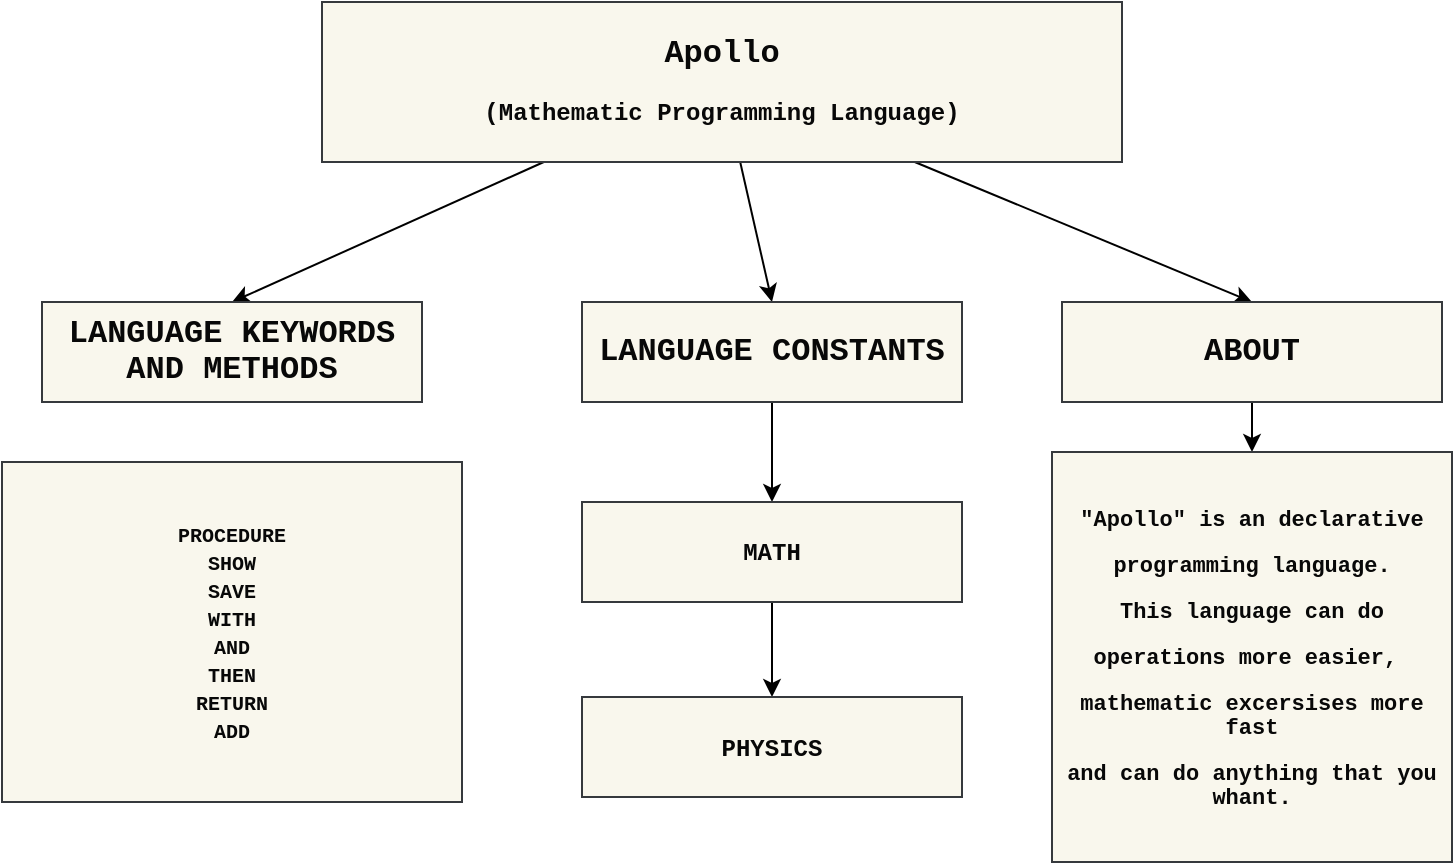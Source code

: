 <mxfile><diagram id="cMiNxB75zAx15SiVKhLV" name="Page-1"><mxGraphModel dx="396" dy="327" grid="1" gridSize="10" guides="1" tooltips="1" connect="1" arrows="1" fold="1" page="1" pageScale="1" pageWidth="850" pageHeight="1100" math="0" shadow="0"><root><mxCell id="0"/><mxCell id="1" parent="0"/><mxCell id="5" style="edgeStyle=none;html=1;entryX=0.5;entryY=0;entryDx=0;entryDy=0;fontFamily=Courier New;fontSize=12;fontColor=#080808;" parent="1" source="2" target="3" edge="1"><mxGeometry relative="1" as="geometry"/></mxCell><mxCell id="6" style="edgeStyle=none;html=1;entryX=0.5;entryY=0;entryDx=0;entryDy=0;fontFamily=Courier New;fontSize=12;fontColor=#080808;" parent="1" source="2" target="4" edge="1"><mxGeometry relative="1" as="geometry"/></mxCell><mxCell id="21" style="edgeStyle=none;html=1;entryX=0.5;entryY=0;entryDx=0;entryDy=0;fontFamily=Courier New;fontSize=10;fontColor=#080808;" parent="1" source="2" target="20" edge="1"><mxGeometry relative="1" as="geometry"/></mxCell><mxCell id="2" value="&lt;pre&gt;&lt;font size=&quot;1&quot; face=&quot;Courier New&quot; color=&quot;#080808&quot;&gt;&lt;b style=&quot;font-size: 16px;&quot;&gt;Apollo&lt;/b&gt;&lt;/font&gt;&lt;/pre&gt;&lt;pre&gt;&lt;font size=&quot;1&quot; face=&quot;Courier New&quot; color=&quot;#080808&quot;&gt;&lt;b style=&quot;font-size: 12px;&quot;&gt;(Mathematic Programming Language)&lt;/b&gt;&lt;/font&gt;&lt;/pre&gt;" style="whiteSpace=wrap;html=1;fillColor=#f9f7ed;strokeColor=#36393d;" parent="1" vertex="1"><mxGeometry x="240" y="20" width="400" height="80" as="geometry"/></mxCell><mxCell id="3" value="&lt;pre style=&quot;line-height: 40%;&quot;&gt;&lt;font face=&quot;Courier New&quot; color=&quot;#080808&quot;&gt;&lt;span style=&quot;font-size: 16px;&quot;&gt;&lt;b&gt;LANGUAGE KEYWORDS&lt;/b&gt;&lt;/span&gt;&lt;/font&gt;&lt;/pre&gt;&lt;pre style=&quot;line-height: 40%;&quot;&gt;&lt;font face=&quot;Courier New&quot; color=&quot;#080808&quot;&gt;&lt;span style=&quot;font-size: 16px;&quot;&gt;&lt;b&gt;AND METHODS&lt;/b&gt;&lt;/span&gt;&lt;/font&gt;&lt;/pre&gt;" style="whiteSpace=wrap;html=1;fillColor=#f9f7ed;strokeColor=#36393d;" parent="1" vertex="1"><mxGeometry x="100" y="170" width="190" height="50" as="geometry"/></mxCell><mxCell id="25" style="edgeStyle=none;html=1;entryX=0.5;entryY=0;entryDx=0;entryDy=0;fontFamily=Courier New;fontSize=12;fontColor=#080808;" parent="1" source="4" target="24" edge="1"><mxGeometry relative="1" as="geometry"/></mxCell><mxCell id="4" value="&lt;pre&gt;&lt;font face=&quot;Courier New&quot; color=&quot;#080808&quot;&gt;&lt;span style=&quot;font-size: 16px;&quot;&gt;&lt;b&gt;LANGUAGE CONSTANTS&lt;/b&gt;&lt;/span&gt;&lt;/font&gt;&lt;/pre&gt;" style="whiteSpace=wrap;html=1;fillColor=#f9f7ed;strokeColor=#36393d;" parent="1" vertex="1"><mxGeometry x="370" y="170" width="190" height="50" as="geometry"/></mxCell><mxCell id="16" value="&lt;pre style=&quot;line-height: 0%;&quot;&gt;&lt;font size=&quot;1&quot; face=&quot;Courier New&quot; color=&quot;#080808&quot;&gt;&lt;b&gt;PROCEDURE&lt;/b&gt;&lt;/font&gt;&lt;/pre&gt;&lt;pre style=&quot;line-height: 0%;&quot;&gt;&lt;font size=&quot;1&quot; face=&quot;Courier New&quot; color=&quot;#080808&quot;&gt;&lt;b&gt;SHOW&lt;/b&gt;&lt;/font&gt;&lt;/pre&gt;&lt;pre style=&quot;line-height: 0%;&quot;&gt;&lt;font size=&quot;1&quot; face=&quot;Courier New&quot; color=&quot;#080808&quot;&gt;&lt;b&gt;SAVE&lt;/b&gt;&lt;/font&gt;&lt;/pre&gt;&lt;pre style=&quot;line-height: 0%;&quot;&gt;&lt;font size=&quot;1&quot; face=&quot;Courier New&quot; color=&quot;#080808&quot;&gt;&lt;b&gt;WITH&lt;/b&gt;&lt;/font&gt;&lt;/pre&gt;&lt;pre style=&quot;line-height: 0%;&quot;&gt;&lt;font size=&quot;1&quot; face=&quot;Courier New&quot; color=&quot;#080808&quot;&gt;&lt;b&gt;AND&lt;/b&gt;&lt;/font&gt;&lt;/pre&gt;&lt;pre style=&quot;line-height: 0%;&quot;&gt;&lt;font size=&quot;1&quot; face=&quot;Courier New&quot; color=&quot;#080808&quot;&gt;&lt;b&gt;THEN&lt;/b&gt;&lt;/font&gt;&lt;/pre&gt;&lt;pre style=&quot;line-height: 0%;&quot;&gt;&lt;font size=&quot;1&quot; face=&quot;Courier New&quot; color=&quot;#080808&quot;&gt;&lt;b&gt;RETURN&lt;/b&gt;&lt;/font&gt;&lt;/pre&gt;&lt;pre style=&quot;line-height: 0%;&quot;&gt;&lt;pre style=&quot;line-height: 0px;&quot;&gt;&lt;font size=&quot;1&quot; face=&quot;Courier New&quot; color=&quot;#080808&quot;&gt;&lt;b&gt;ADD&lt;/b&gt;&lt;/font&gt;&lt;/pre&gt;&lt;/pre&gt;" style="whiteSpace=wrap;html=1;fillColor=#f9f7ed;strokeColor=#36393d;" parent="1" vertex="1"><mxGeometry x="80" y="250" width="230" height="170" as="geometry"/></mxCell><mxCell id="23" style="edgeStyle=none;html=1;entryX=0.5;entryY=0;entryDx=0;entryDy=0;fontFamily=Courier New;fontSize=12;fontColor=#080808;" parent="1" source="20" target="22" edge="1"><mxGeometry relative="1" as="geometry"/></mxCell><mxCell id="20" value="&lt;pre&gt;&lt;font face=&quot;Courier New&quot; color=&quot;#080808&quot;&gt;&lt;span style=&quot;font-size: 16px;&quot;&gt;&lt;b&gt;ABOUT&lt;/b&gt;&lt;/span&gt;&lt;/font&gt;&lt;/pre&gt;" style="whiteSpace=wrap;html=1;fillColor=#f9f7ed;strokeColor=#36393d;" parent="1" vertex="1"><mxGeometry x="610" y="170" width="190" height="50" as="geometry"/></mxCell><mxCell id="22" value="&lt;pre style=&quot;font-size: 11px; line-height: 100%;&quot;&gt;&lt;font style=&quot;font-size: 11px;&quot; face=&quot;Courier New&quot; color=&quot;#080808&quot;&gt;&lt;b style=&quot;&quot;&gt;&quot;Apollo&quot; is an declarative&lt;/b&gt;&lt;/font&gt;&lt;/pre&gt;&lt;pre style=&quot;font-size: 11px; line-height: 100%;&quot;&gt;&lt;font style=&quot;font-size: 11px;&quot; face=&quot;Courier New&quot; color=&quot;#080808&quot;&gt;&lt;b style=&quot;&quot;&gt;programming language.&lt;/b&gt;&lt;/font&gt;&lt;/pre&gt;&lt;pre style=&quot;font-size: 11px; line-height: 100%;&quot;&gt;&lt;font style=&quot;font-size: 11px;&quot; face=&quot;Courier New&quot; color=&quot;#080808&quot;&gt;&lt;b style=&quot;&quot;&gt;This language can do&lt;/b&gt;&lt;/font&gt;&lt;/pre&gt;&lt;pre style=&quot;font-size: 11px; line-height: 100%;&quot;&gt;&lt;font style=&quot;font-size: 11px;&quot;&gt;&lt;font style=&quot;font-size: 11px;&quot; face=&quot;Courier New&quot; color=&quot;#080808&quot;&gt;&lt;b style=&quot;&quot;&gt;operations &lt;/b&gt;&lt;/font&gt;&lt;b style=&quot;color: rgb(8, 8, 8); font-family: &amp;quot;Courier New&amp;quot;; background-color: initial; white-space: normal;&quot;&gt;more easier,&amp;nbsp;&lt;/b&gt;&lt;/font&gt;&lt;/pre&gt;&lt;pre style=&quot;font-size: 11px; line-height: 100%;&quot;&gt;&lt;font style=&quot;font-size: 11px;&quot;&gt;&lt;font style=&quot;font-size: 11px;&quot; face=&quot;Courier New&quot; color=&quot;#080808&quot;&gt;&lt;b style=&quot;&quot;&gt;mathematic excersises &lt;/b&gt;&lt;/font&gt;&lt;b style=&quot;color: rgb(8, 8, 8); font-family: &amp;quot;Courier New&amp;quot;; background-color: initial; white-space: normal;&quot;&gt;more fast&lt;/b&gt;&lt;/font&gt;&lt;/pre&gt;&lt;pre style=&quot;font-size: 11px; line-height: 100%;&quot;&gt;&lt;b style=&quot;color: rgb(8, 8, 8); font-family: &amp;quot;Courier New&amp;quot;; background-color: initial; white-space: normal;&quot;&gt;&lt;font style=&quot;font-size: 11px;&quot;&gt;and can do anything that you whant.&lt;/font&gt;&lt;/b&gt;&lt;/pre&gt;" style="whiteSpace=wrap;html=1;fillColor=#f9f7ed;strokeColor=#36393d;" parent="1" vertex="1"><mxGeometry x="605" y="245" width="200" height="205" as="geometry"/></mxCell><mxCell id="27" style="edgeStyle=none;html=1;entryX=0.5;entryY=0;entryDx=0;entryDy=0;fontFamily=Courier New;fontSize=12;fontColor=#080808;" parent="1" source="24" target="26" edge="1"><mxGeometry relative="1" as="geometry"/></mxCell><mxCell id="24" value="&lt;pre&gt;&lt;font size=&quot;1&quot; face=&quot;Courier New&quot; color=&quot;#080808&quot;&gt;&lt;b style=&quot;font-size: 12px;&quot;&gt;MATH&lt;/b&gt;&lt;/font&gt;&lt;/pre&gt;" style="whiteSpace=wrap;html=1;fillColor=#f9f7ed;strokeColor=#36393d;" parent="1" vertex="1"><mxGeometry x="370" y="270" width="190" height="50" as="geometry"/></mxCell><mxCell id="26" value="&lt;pre&gt;&lt;font face=&quot;Courier New&quot; color=&quot;#080808&quot;&gt;&lt;b&gt;PHYSICS&lt;/b&gt;&lt;/font&gt;&lt;/pre&gt;" style="whiteSpace=wrap;html=1;fillColor=#f9f7ed;strokeColor=#36393d;" parent="1" vertex="1"><mxGeometry x="370" y="367.5" width="190" height="50" as="geometry"/></mxCell></root></mxGraphModel></diagram></mxfile>
